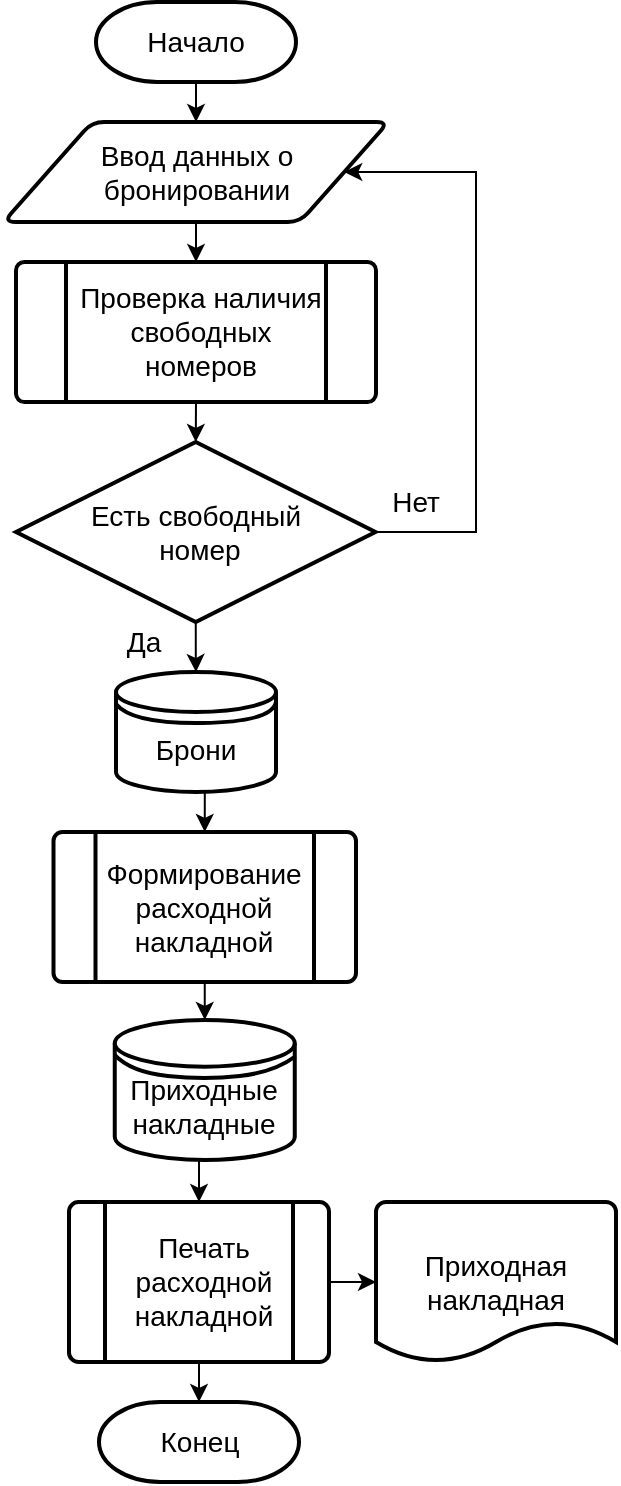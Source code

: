 <mxfile version="23.1.4" type="device">
  <diagram name="Страница — 1" id="d3g8JKnx53ry-rijpZhv">
    <mxGraphModel dx="802" dy="950" grid="1" gridSize="10" guides="1" tooltips="1" connect="1" arrows="1" fold="1" page="1" pageScale="1" pageWidth="827" pageHeight="1169" math="0" shadow="0">
      <root>
        <mxCell id="0" />
        <mxCell id="1" parent="0" />
        <mxCell id="9-zYVcgYuEdj27iavcMv-29" style="edgeStyle=orthogonalEdgeStyle;rounded=0;orthogonalLoop=1;jettySize=auto;html=1;exitX=0.5;exitY=1;exitDx=0;exitDy=0;exitPerimeter=0;entryX=0.5;entryY=0;entryDx=0;entryDy=0;fontSize=14;" edge="1" parent="1" source="9-zYVcgYuEdj27iavcMv-2" target="9-zYVcgYuEdj27iavcMv-6">
          <mxGeometry relative="1" as="geometry" />
        </mxCell>
        <mxCell id="9-zYVcgYuEdj27iavcMv-2" value="&lt;font style=&quot;font-size: 14px;&quot;&gt;Начало&lt;/font&gt;" style="strokeWidth=2;html=1;shape=mxgraph.flowchart.terminator;whiteSpace=wrap;fontSize=14;" vertex="1" parent="1">
          <mxGeometry x="390" y="40" width="100" height="40" as="geometry" />
        </mxCell>
        <mxCell id="9-zYVcgYuEdj27iavcMv-5" value="" style="verticalLabelPosition=bottom;verticalAlign=top;html=1;shape=process;whiteSpace=wrap;rounded=1;size=0.14;arcSize=6;fontSize=14;strokeWidth=2;" vertex="1" parent="1">
          <mxGeometry x="350" y="170" width="180" height="70" as="geometry" />
        </mxCell>
        <mxCell id="9-zYVcgYuEdj27iavcMv-31" style="edgeStyle=orthogonalEdgeStyle;rounded=0;orthogonalLoop=1;jettySize=auto;html=1;exitX=0.5;exitY=1;exitDx=0;exitDy=0;" edge="1" parent="1" source="9-zYVcgYuEdj27iavcMv-6" target="9-zYVcgYuEdj27iavcMv-5">
          <mxGeometry relative="1" as="geometry" />
        </mxCell>
        <mxCell id="9-zYVcgYuEdj27iavcMv-6" value="&lt;font style=&quot;font-size: 14px;&quot;&gt;Ввод данных о бронировании&lt;/font&gt;" style="shape=parallelogram;html=1;strokeWidth=2;perimeter=parallelogramPerimeter;whiteSpace=wrap;rounded=1;arcSize=12;size=0.23;fontSize=14;" vertex="1" parent="1">
          <mxGeometry x="343.75" y="100" width="192.5" height="50" as="geometry" />
        </mxCell>
        <mxCell id="9-zYVcgYuEdj27iavcMv-7" value="Проверка наличия свободных номеров" style="text;html=1;align=center;verticalAlign=middle;whiteSpace=wrap;rounded=0;fontSize=14;" vertex="1" parent="1">
          <mxGeometry x="377.5" y="190" width="129" height="30" as="geometry" />
        </mxCell>
        <mxCell id="9-zYVcgYuEdj27iavcMv-34" style="edgeStyle=orthogonalEdgeStyle;rounded=0;orthogonalLoop=1;jettySize=auto;html=1;exitX=0.5;exitY=1;exitDx=0;exitDy=0;exitPerimeter=0;" edge="1" parent="1" source="9-zYVcgYuEdj27iavcMv-9" target="9-zYVcgYuEdj27iavcMv-14">
          <mxGeometry relative="1" as="geometry" />
        </mxCell>
        <mxCell id="9-zYVcgYuEdj27iavcMv-9" value="Есть свободный&lt;br&gt;&amp;nbsp;номер" style="strokeWidth=2;html=1;shape=mxgraph.flowchart.decision;whiteSpace=wrap;fontSize=14;" vertex="1" parent="1">
          <mxGeometry x="350" y="260" width="179.75" height="90" as="geometry" />
        </mxCell>
        <mxCell id="9-zYVcgYuEdj27iavcMv-10" value="Да" style="text;html=1;align=center;verticalAlign=middle;whiteSpace=wrap;rounded=0;fontSize=14;" vertex="1" parent="1">
          <mxGeometry x="384" y="345" width="60" height="30" as="geometry" />
        </mxCell>
        <mxCell id="9-zYVcgYuEdj27iavcMv-11" value="Нет" style="text;html=1;align=center;verticalAlign=middle;whiteSpace=wrap;rounded=0;fontSize=14;" vertex="1" parent="1">
          <mxGeometry x="520" y="275" width="60" height="30" as="geometry" />
        </mxCell>
        <mxCell id="9-zYVcgYuEdj27iavcMv-15" value="Приходная накладная" style="strokeWidth=2;html=1;shape=mxgraph.flowchart.document2;whiteSpace=wrap;size=0.25;fontSize=14;" vertex="1" parent="1">
          <mxGeometry x="530" y="640" width="120" height="80" as="geometry" />
        </mxCell>
        <mxCell id="9-zYVcgYuEdj27iavcMv-17" value="" style="verticalLabelPosition=bottom;verticalAlign=top;html=1;shape=process;whiteSpace=wrap;rounded=1;size=0.14;arcSize=6;fontSize=14;strokeWidth=2;" vertex="1" parent="1">
          <mxGeometry x="368.75" y="455" width="151.25" height="75" as="geometry" />
        </mxCell>
        <mxCell id="9-zYVcgYuEdj27iavcMv-18" value="Формирование расходной накладной" style="text;html=1;align=center;verticalAlign=middle;whiteSpace=wrap;rounded=0;fontSize=14;" vertex="1" parent="1">
          <mxGeometry x="414.38" y="477.5" width="60" height="30" as="geometry" />
        </mxCell>
        <mxCell id="9-zYVcgYuEdj27iavcMv-19" value="" style="verticalLabelPosition=bottom;verticalAlign=top;html=1;shape=process;whiteSpace=wrap;rounded=1;size=0.14;arcSize=6;fontSize=14;strokeWidth=2;" vertex="1" parent="1">
          <mxGeometry x="376.5" y="640" width="130" height="80" as="geometry" />
        </mxCell>
        <mxCell id="9-zYVcgYuEdj27iavcMv-20" value="Печать расходной накладной" style="text;html=1;align=center;verticalAlign=middle;whiteSpace=wrap;rounded=0;fontSize=14;" vertex="1" parent="1">
          <mxGeometry x="414.38" y="665" width="60" height="30" as="geometry" />
        </mxCell>
        <mxCell id="9-zYVcgYuEdj27iavcMv-23" value="" style="group;fontSize=14;" vertex="1" connectable="0" parent="1">
          <mxGeometry x="400" y="375" width="80" height="60" as="geometry" />
        </mxCell>
        <mxCell id="9-zYVcgYuEdj27iavcMv-14" value="&lt;br style=&quot;font-size: 14px;&quot;&gt;Брони" style="strokeWidth=2;html=1;shape=mxgraph.flowchart.database;whiteSpace=wrap;fontSize=14;" vertex="1" parent="9-zYVcgYuEdj27iavcMv-23">
          <mxGeometry width="80" height="60" as="geometry" />
        </mxCell>
        <mxCell id="9-zYVcgYuEdj27iavcMv-22" value="" style="endArrow=none;html=1;rounded=0;curved=1;entryX=1;entryY=0.15;entryDx=0;entryDy=0;entryPerimeter=0;strokeWidth=2;fontSize=14;" edge="1" parent="9-zYVcgYuEdj27iavcMv-23">
          <mxGeometry width="50" height="50" relative="1" as="geometry">
            <mxPoint y="16" as="sourcePoint" />
            <mxPoint x="80" y="15.0" as="targetPoint" />
            <Array as="points">
              <mxPoint x="8" y="26" />
              <mxPoint x="78" y="25" />
            </Array>
          </mxGeometry>
        </mxCell>
        <mxCell id="9-zYVcgYuEdj27iavcMv-28" value="" style="group;fontSize=14;" vertex="1" connectable="0" parent="1">
          <mxGeometry x="399.38" y="549" width="90" height="70" as="geometry" />
        </mxCell>
        <mxCell id="9-zYVcgYuEdj27iavcMv-25" value="&lt;br style=&quot;font-size: 14px;&quot;&gt;Приходные накладные" style="strokeWidth=2;html=1;shape=mxgraph.flowchart.database;whiteSpace=wrap;container=0;fontSize=14;" vertex="1" parent="9-zYVcgYuEdj27iavcMv-28">
          <mxGeometry width="90" height="70" as="geometry">
            <mxRectangle x="450" y="860" width="170" height="40" as="alternateBounds" />
          </mxGeometry>
        </mxCell>
        <mxCell id="9-zYVcgYuEdj27iavcMv-26" value="" style="endArrow=none;html=1;rounded=0;curved=1;entryX=1.004;entryY=0.259;entryDx=0;entryDy=0;entryPerimeter=0;strokeWidth=2;exitX=-0.001;exitY=0.249;exitDx=0;exitDy=0;exitPerimeter=0;fontSize=14;" edge="1" parent="9-zYVcgYuEdj27iavcMv-28" source="9-zYVcgYuEdj27iavcMv-25" target="9-zYVcgYuEdj27iavcMv-25">
          <mxGeometry width="50" height="50" relative="1" as="geometry">
            <mxPoint y="16" as="sourcePoint" />
            <mxPoint x="80" y="15.0" as="targetPoint" />
            <Array as="points">
              <mxPoint x="8" y="26" />
              <mxPoint x="45" y="30" />
              <mxPoint x="80" y="26" />
            </Array>
          </mxGeometry>
        </mxCell>
        <mxCell id="9-zYVcgYuEdj27iavcMv-33" style="edgeStyle=orthogonalEdgeStyle;rounded=0;orthogonalLoop=1;jettySize=auto;html=1;exitX=0.5;exitY=1;exitDx=0;exitDy=0;entryX=0.5;entryY=0;entryDx=0;entryDy=0;entryPerimeter=0;" edge="1" parent="1" source="9-zYVcgYuEdj27iavcMv-5" target="9-zYVcgYuEdj27iavcMv-9">
          <mxGeometry relative="1" as="geometry" />
        </mxCell>
        <mxCell id="9-zYVcgYuEdj27iavcMv-35" style="edgeStyle=orthogonalEdgeStyle;rounded=0;orthogonalLoop=1;jettySize=auto;html=1;exitX=1;exitY=0.5;exitDx=0;exitDy=0;exitPerimeter=0;entryX=1;entryY=0.5;entryDx=0;entryDy=0;" edge="1" parent="1" source="9-zYVcgYuEdj27iavcMv-9" target="9-zYVcgYuEdj27iavcMv-6">
          <mxGeometry relative="1" as="geometry">
            <Array as="points">
              <mxPoint x="580" y="305" />
              <mxPoint x="580" y="125" />
            </Array>
          </mxGeometry>
        </mxCell>
        <mxCell id="9-zYVcgYuEdj27iavcMv-37" style="edgeStyle=orthogonalEdgeStyle;rounded=0;orthogonalLoop=1;jettySize=auto;html=1;exitX=0.5;exitY=1;exitDx=0;exitDy=0;exitPerimeter=0;entryX=0.5;entryY=0;entryDx=0;entryDy=0;" edge="1" parent="1" source="9-zYVcgYuEdj27iavcMv-14" target="9-zYVcgYuEdj27iavcMv-17">
          <mxGeometry relative="1" as="geometry" />
        </mxCell>
        <mxCell id="9-zYVcgYuEdj27iavcMv-40" style="edgeStyle=orthogonalEdgeStyle;rounded=0;orthogonalLoop=1;jettySize=auto;html=1;exitX=0.5;exitY=1;exitDx=0;exitDy=0;entryX=0.5;entryY=0;entryDx=0;entryDy=0;entryPerimeter=0;" edge="1" parent="1" source="9-zYVcgYuEdj27iavcMv-17" target="9-zYVcgYuEdj27iavcMv-25">
          <mxGeometry relative="1" as="geometry" />
        </mxCell>
        <mxCell id="9-zYVcgYuEdj27iavcMv-42" style="edgeStyle=orthogonalEdgeStyle;rounded=0;orthogonalLoop=1;jettySize=auto;html=1;exitX=0.5;exitY=1;exitDx=0;exitDy=0;exitPerimeter=0;entryX=0.5;entryY=0;entryDx=0;entryDy=0;" edge="1" parent="1" source="9-zYVcgYuEdj27iavcMv-25" target="9-zYVcgYuEdj27iavcMv-19">
          <mxGeometry relative="1" as="geometry" />
        </mxCell>
        <mxCell id="9-zYVcgYuEdj27iavcMv-43" style="edgeStyle=orthogonalEdgeStyle;rounded=0;orthogonalLoop=1;jettySize=auto;html=1;exitX=1;exitY=0.5;exitDx=0;exitDy=0;entryX=0;entryY=0.5;entryDx=0;entryDy=0;entryPerimeter=0;" edge="1" parent="1" source="9-zYVcgYuEdj27iavcMv-19" target="9-zYVcgYuEdj27iavcMv-15">
          <mxGeometry relative="1" as="geometry" />
        </mxCell>
        <mxCell id="9-zYVcgYuEdj27iavcMv-44" value="&lt;font style=&quot;font-size: 14px;&quot;&gt;Конец&lt;/font&gt;" style="strokeWidth=2;html=1;shape=mxgraph.flowchart.terminator;whiteSpace=wrap;fontSize=14;" vertex="1" parent="1">
          <mxGeometry x="391.5" y="740" width="100" height="40" as="geometry" />
        </mxCell>
        <mxCell id="9-zYVcgYuEdj27iavcMv-45" style="edgeStyle=orthogonalEdgeStyle;rounded=0;orthogonalLoop=1;jettySize=auto;html=1;exitX=0.5;exitY=1;exitDx=0;exitDy=0;entryX=0.5;entryY=0;entryDx=0;entryDy=0;entryPerimeter=0;" edge="1" parent="1" source="9-zYVcgYuEdj27iavcMv-19" target="9-zYVcgYuEdj27iavcMv-44">
          <mxGeometry relative="1" as="geometry" />
        </mxCell>
      </root>
    </mxGraphModel>
  </diagram>
</mxfile>
